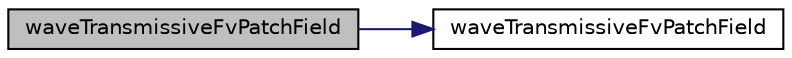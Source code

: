 digraph "waveTransmissiveFvPatchField"
{
  bgcolor="transparent";
  edge [fontname="Helvetica",fontsize="10",labelfontname="Helvetica",labelfontsize="10"];
  node [fontname="Helvetica",fontsize="10",shape=record];
  rankdir="LR";
  Node1 [label="waveTransmissiveFvPatchField",height=0.2,width=0.4,color="black", fillcolor="grey75", style="filled", fontcolor="black"];
  Node1 -> Node2 [color="midnightblue",fontsize="10",style="solid",fontname="Helvetica"];
  Node2 [label="waveTransmissiveFvPatchField",height=0.2,width=0.4,color="black",URL="$a02952.html#a3dba4b6903c47a71184d500b09601e26",tooltip="Construct from patch and internal field. "];
}
